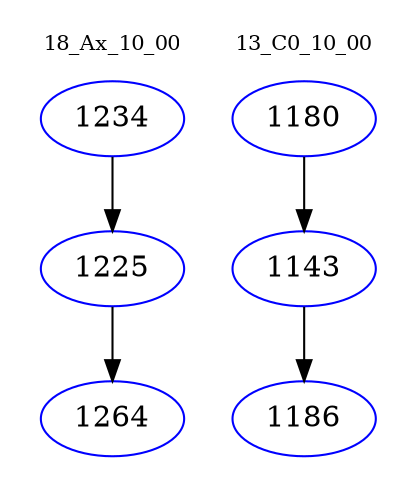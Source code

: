 digraph{
subgraph cluster_0 {
color = white
label = "18_Ax_10_00";
fontsize=10;
T0_1234 [label="1234", color="blue"]
T0_1234 -> T0_1225 [color="black"]
T0_1225 [label="1225", color="blue"]
T0_1225 -> T0_1264 [color="black"]
T0_1264 [label="1264", color="blue"]
}
subgraph cluster_1 {
color = white
label = "13_C0_10_00";
fontsize=10;
T1_1180 [label="1180", color="blue"]
T1_1180 -> T1_1143 [color="black"]
T1_1143 [label="1143", color="blue"]
T1_1143 -> T1_1186 [color="black"]
T1_1186 [label="1186", color="blue"]
}
}

